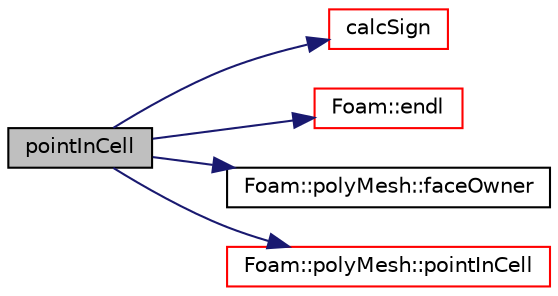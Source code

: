 digraph "pointInCell"
{
  bgcolor="transparent";
  edge [fontname="Helvetica",fontsize="10",labelfontname="Helvetica",labelfontsize="10"];
  node [fontname="Helvetica",fontsize="10",shape=record];
  rankdir="LR";
  Node485 [label="pointInCell",height=0.2,width=0.4,color="black", fillcolor="grey75", style="filled", fontcolor="black"];
  Node485 -> Node486 [color="midnightblue",fontsize="10",style="solid",fontname="Helvetica"];
  Node486 [label="calcSign",height=0.2,width=0.4,color="red",URL="$a30589.html#a3162d19cdbd97def00fac4413a1810a7",tooltip="Calculates inproduct of face normal and vector sample-face centre. "];
  Node485 -> Node496 [color="midnightblue",fontsize="10",style="solid",fontname="Helvetica"];
  Node496 [label="Foam::endl",height=0.2,width=0.4,color="red",URL="$a21851.html#a2db8fe02a0d3909e9351bb4275b23ce4",tooltip="Add newline and flush stream. "];
  Node485 -> Node561 [color="midnightblue",fontsize="10",style="solid",fontname="Helvetica"];
  Node561 [label="Foam::polyMesh::faceOwner",height=0.2,width=0.4,color="black",URL="$a28565.html#a57752b49bfee23ca1944c3fb0493974f",tooltip="Return face owner. "];
  Node485 -> Node575 [color="midnightblue",fontsize="10",style="solid",fontname="Helvetica"];
  Node575 [label="Foam::polyMesh::pointInCell",height=0.2,width=0.4,color="red",URL="$a28565.html#a6f68fb204022925c308add3d7758e63b",tooltip="Test if point p is in the celli. "];
}
